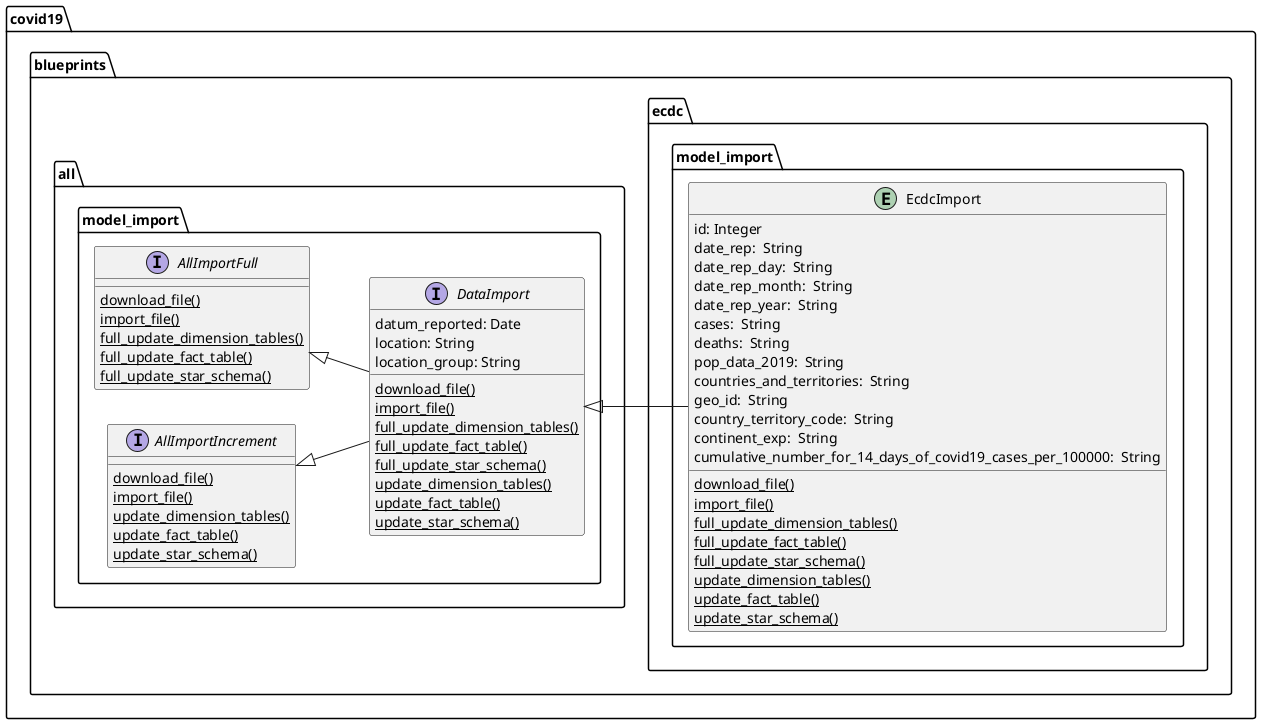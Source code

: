 @startuml
left to right direction

package covid19.blueprints.all.model_import {

	interface AllImportFull {
		{classifier} download_file()
		{classifier} import_file()
		{classifier} full_update_dimension_tables()
		{classifier} full_update_fact_table()
		{classifier} full_update_star_schema()
	}

	interface AllImportIncrement {
		{classifier} download_file()
		{classifier} import_file()
		{classifier} update_dimension_tables()
		{classifier} update_fact_table()
		{classifier} update_star_schema()
	}

	interface DataImport {
	    datum_reported: Date
		location: String
		location_group: String
		{classifier} download_file()
		{classifier} import_file()
		{classifier} full_update_dimension_tables()
		{classifier} full_update_fact_table()
		{classifier} full_update_star_schema()
		{classifier} update_dimension_tables()
		{classifier} update_fact_table()
		{classifier} update_star_schema()
	}
}

package covid19.blueprints.ecdc.model_import {

	entity EcdcImport {
	    id: Integer
		date_rep:  String
	    date_rep_day:  String
	    date_rep_month:  String
	    date_rep_year:  String
	    cases:  String
	    deaths:  String
	    pop_data_2019:  String
	    countries_and_territories:  String
	    geo_id:  String
	    country_territory_code:  String
	    continent_exp:  String
	    cumulative_number_for_14_days_of_covid19_cases_per_100000:  String
		{classifier} download_file()
		{classifier} import_file()
		{classifier} full_update_dimension_tables()
		{classifier} full_update_fact_table()
		{classifier} full_update_star_schema()
		{classifier} update_dimension_tables()
		{classifier} update_fact_table()
		{classifier} update_star_schema()
	}
}

AllImportFull <|-- DataImport
AllImportIncrement <|-- DataImport
DataImport <|-- EcdcImport

@enduml
